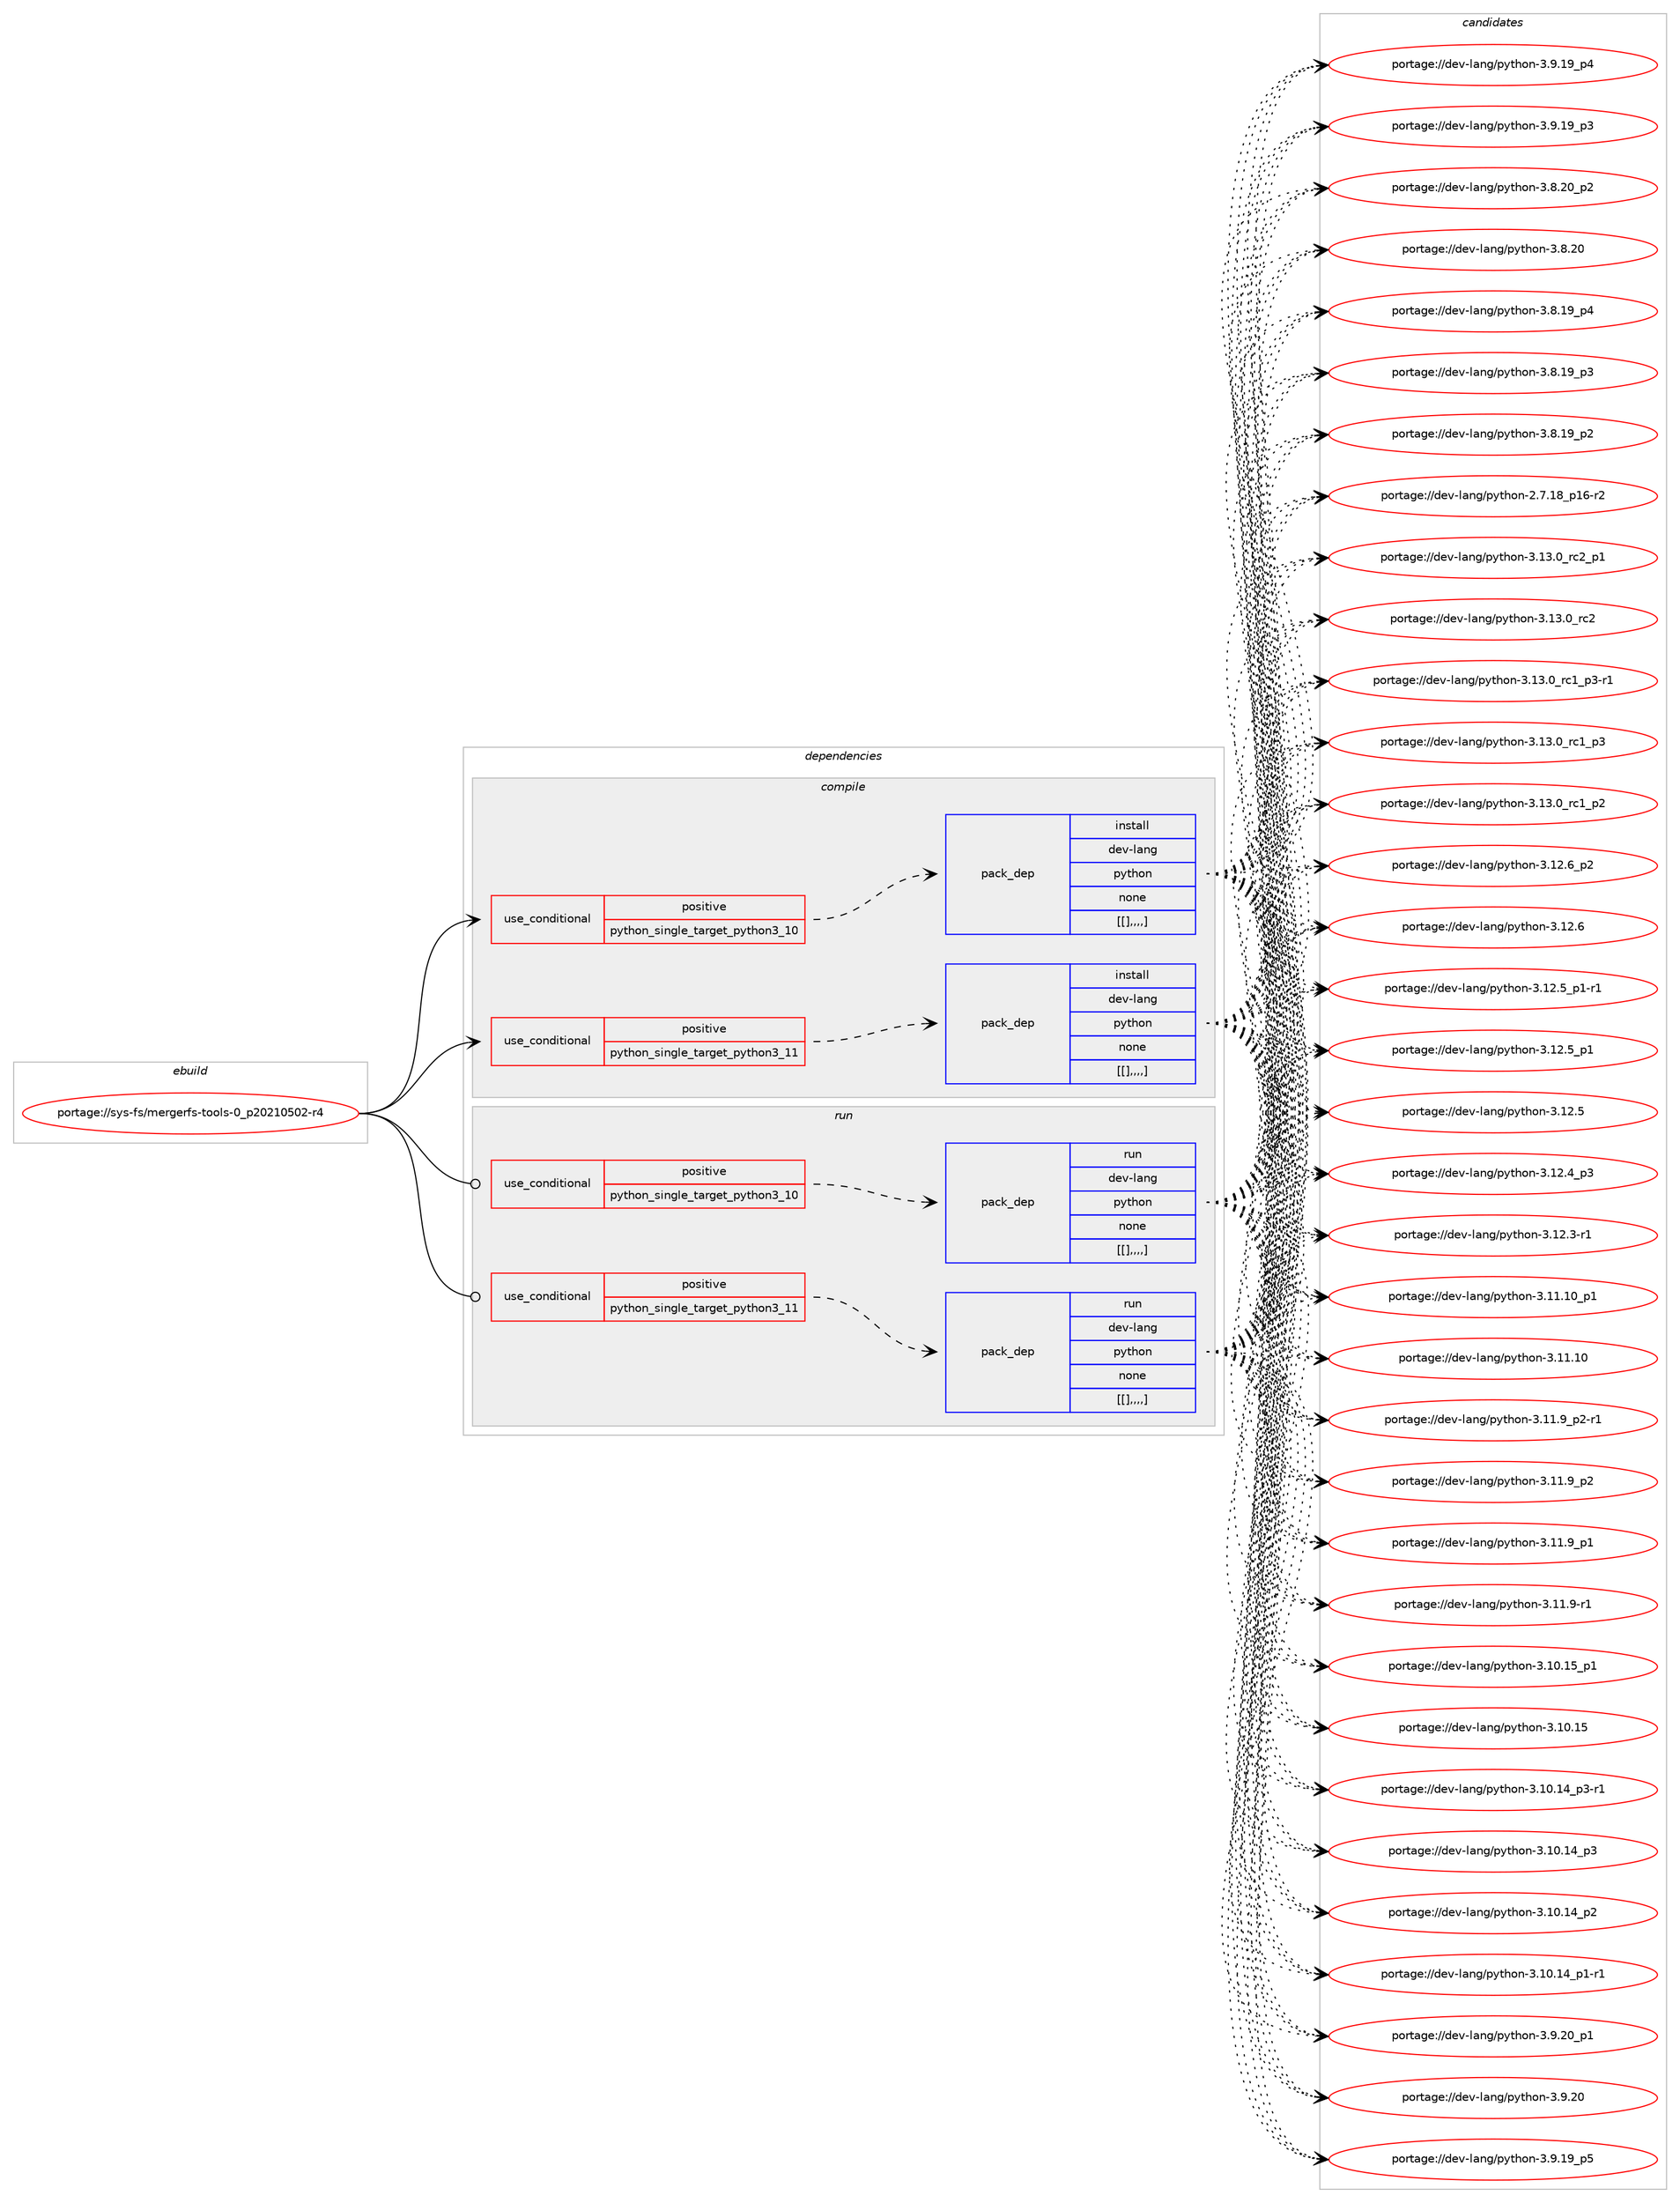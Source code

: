 digraph prolog {

# *************
# Graph options
# *************

newrank=true;
concentrate=true;
compound=true;
graph [rankdir=LR,fontname=Helvetica,fontsize=10,ranksep=1.5];#, ranksep=2.5, nodesep=0.2];
edge  [arrowhead=vee];
node  [fontname=Helvetica,fontsize=10];

# **********
# The ebuild
# **********

subgraph cluster_leftcol {
color=gray;
label=<<i>ebuild</i>>;
id [label="portage://sys-fs/mergerfs-tools-0_p20210502-r4", color=red, width=4, href="../sys-fs/mergerfs-tools-0_p20210502-r4.svg"];
}

# ****************
# The dependencies
# ****************

subgraph cluster_midcol {
color=gray;
label=<<i>dependencies</i>>;
subgraph cluster_compile {
fillcolor="#eeeeee";
style=filled;
label=<<i>compile</i>>;
subgraph cond121188 {
dependency449646 [label=<<TABLE BORDER="0" CELLBORDER="1" CELLSPACING="0" CELLPADDING="4"><TR><TD ROWSPAN="3" CELLPADDING="10">use_conditional</TD></TR><TR><TD>positive</TD></TR><TR><TD>python_single_target_python3_10</TD></TR></TABLE>>, shape=none, color=red];
subgraph pack325476 {
dependency449647 [label=<<TABLE BORDER="0" CELLBORDER="1" CELLSPACING="0" CELLPADDING="4" WIDTH="220"><TR><TD ROWSPAN="6" CELLPADDING="30">pack_dep</TD></TR><TR><TD WIDTH="110">install</TD></TR><TR><TD>dev-lang</TD></TR><TR><TD>python</TD></TR><TR><TD>none</TD></TR><TR><TD>[[],,,,]</TD></TR></TABLE>>, shape=none, color=blue];
}
dependency449646:e -> dependency449647:w [weight=20,style="dashed",arrowhead="vee"];
}
id:e -> dependency449646:w [weight=20,style="solid",arrowhead="vee"];
subgraph cond121189 {
dependency449648 [label=<<TABLE BORDER="0" CELLBORDER="1" CELLSPACING="0" CELLPADDING="4"><TR><TD ROWSPAN="3" CELLPADDING="10">use_conditional</TD></TR><TR><TD>positive</TD></TR><TR><TD>python_single_target_python3_11</TD></TR></TABLE>>, shape=none, color=red];
subgraph pack325477 {
dependency449649 [label=<<TABLE BORDER="0" CELLBORDER="1" CELLSPACING="0" CELLPADDING="4" WIDTH="220"><TR><TD ROWSPAN="6" CELLPADDING="30">pack_dep</TD></TR><TR><TD WIDTH="110">install</TD></TR><TR><TD>dev-lang</TD></TR><TR><TD>python</TD></TR><TR><TD>none</TD></TR><TR><TD>[[],,,,]</TD></TR></TABLE>>, shape=none, color=blue];
}
dependency449648:e -> dependency449649:w [weight=20,style="dashed",arrowhead="vee"];
}
id:e -> dependency449648:w [weight=20,style="solid",arrowhead="vee"];
}
subgraph cluster_compileandrun {
fillcolor="#eeeeee";
style=filled;
label=<<i>compile and run</i>>;
}
subgraph cluster_run {
fillcolor="#eeeeee";
style=filled;
label=<<i>run</i>>;
subgraph cond121190 {
dependency449650 [label=<<TABLE BORDER="0" CELLBORDER="1" CELLSPACING="0" CELLPADDING="4"><TR><TD ROWSPAN="3" CELLPADDING="10">use_conditional</TD></TR><TR><TD>positive</TD></TR><TR><TD>python_single_target_python3_10</TD></TR></TABLE>>, shape=none, color=red];
subgraph pack325478 {
dependency449651 [label=<<TABLE BORDER="0" CELLBORDER="1" CELLSPACING="0" CELLPADDING="4" WIDTH="220"><TR><TD ROWSPAN="6" CELLPADDING="30">pack_dep</TD></TR><TR><TD WIDTH="110">run</TD></TR><TR><TD>dev-lang</TD></TR><TR><TD>python</TD></TR><TR><TD>none</TD></TR><TR><TD>[[],,,,]</TD></TR></TABLE>>, shape=none, color=blue];
}
dependency449650:e -> dependency449651:w [weight=20,style="dashed",arrowhead="vee"];
}
id:e -> dependency449650:w [weight=20,style="solid",arrowhead="odot"];
subgraph cond121191 {
dependency449652 [label=<<TABLE BORDER="0" CELLBORDER="1" CELLSPACING="0" CELLPADDING="4"><TR><TD ROWSPAN="3" CELLPADDING="10">use_conditional</TD></TR><TR><TD>positive</TD></TR><TR><TD>python_single_target_python3_11</TD></TR></TABLE>>, shape=none, color=red];
subgraph pack325479 {
dependency449653 [label=<<TABLE BORDER="0" CELLBORDER="1" CELLSPACING="0" CELLPADDING="4" WIDTH="220"><TR><TD ROWSPAN="6" CELLPADDING="30">pack_dep</TD></TR><TR><TD WIDTH="110">run</TD></TR><TR><TD>dev-lang</TD></TR><TR><TD>python</TD></TR><TR><TD>none</TD></TR><TR><TD>[[],,,,]</TD></TR></TABLE>>, shape=none, color=blue];
}
dependency449652:e -> dependency449653:w [weight=20,style="dashed",arrowhead="vee"];
}
id:e -> dependency449652:w [weight=20,style="solid",arrowhead="odot"];
}
}

# **************
# The candidates
# **************

subgraph cluster_choices {
rank=same;
color=gray;
label=<<i>candidates</i>>;

subgraph choice325476 {
color=black;
nodesep=1;
choice100101118451089711010347112121116104111110455146495146489511499509511249 [label="portage://dev-lang/python-3.13.0_rc2_p1", color=red, width=4,href="../dev-lang/python-3.13.0_rc2_p1.svg"];
choice10010111845108971101034711212111610411111045514649514648951149950 [label="portage://dev-lang/python-3.13.0_rc2", color=red, width=4,href="../dev-lang/python-3.13.0_rc2.svg"];
choice1001011184510897110103471121211161041111104551464951464895114994995112514511449 [label="portage://dev-lang/python-3.13.0_rc1_p3-r1", color=red, width=4,href="../dev-lang/python-3.13.0_rc1_p3-r1.svg"];
choice100101118451089711010347112121116104111110455146495146489511499499511251 [label="portage://dev-lang/python-3.13.0_rc1_p3", color=red, width=4,href="../dev-lang/python-3.13.0_rc1_p3.svg"];
choice100101118451089711010347112121116104111110455146495146489511499499511250 [label="portage://dev-lang/python-3.13.0_rc1_p2", color=red, width=4,href="../dev-lang/python-3.13.0_rc1_p2.svg"];
choice100101118451089711010347112121116104111110455146495046549511250 [label="portage://dev-lang/python-3.12.6_p2", color=red, width=4,href="../dev-lang/python-3.12.6_p2.svg"];
choice10010111845108971101034711212111610411111045514649504654 [label="portage://dev-lang/python-3.12.6", color=red, width=4,href="../dev-lang/python-3.12.6.svg"];
choice1001011184510897110103471121211161041111104551464950465395112494511449 [label="portage://dev-lang/python-3.12.5_p1-r1", color=red, width=4,href="../dev-lang/python-3.12.5_p1-r1.svg"];
choice100101118451089711010347112121116104111110455146495046539511249 [label="portage://dev-lang/python-3.12.5_p1", color=red, width=4,href="../dev-lang/python-3.12.5_p1.svg"];
choice10010111845108971101034711212111610411111045514649504653 [label="portage://dev-lang/python-3.12.5", color=red, width=4,href="../dev-lang/python-3.12.5.svg"];
choice100101118451089711010347112121116104111110455146495046529511251 [label="portage://dev-lang/python-3.12.4_p3", color=red, width=4,href="../dev-lang/python-3.12.4_p3.svg"];
choice100101118451089711010347112121116104111110455146495046514511449 [label="portage://dev-lang/python-3.12.3-r1", color=red, width=4,href="../dev-lang/python-3.12.3-r1.svg"];
choice10010111845108971101034711212111610411111045514649494649489511249 [label="portage://dev-lang/python-3.11.10_p1", color=red, width=4,href="../dev-lang/python-3.11.10_p1.svg"];
choice1001011184510897110103471121211161041111104551464949464948 [label="portage://dev-lang/python-3.11.10", color=red, width=4,href="../dev-lang/python-3.11.10.svg"];
choice1001011184510897110103471121211161041111104551464949465795112504511449 [label="portage://dev-lang/python-3.11.9_p2-r1", color=red, width=4,href="../dev-lang/python-3.11.9_p2-r1.svg"];
choice100101118451089711010347112121116104111110455146494946579511250 [label="portage://dev-lang/python-3.11.9_p2", color=red, width=4,href="../dev-lang/python-3.11.9_p2.svg"];
choice100101118451089711010347112121116104111110455146494946579511249 [label="portage://dev-lang/python-3.11.9_p1", color=red, width=4,href="../dev-lang/python-3.11.9_p1.svg"];
choice100101118451089711010347112121116104111110455146494946574511449 [label="portage://dev-lang/python-3.11.9-r1", color=red, width=4,href="../dev-lang/python-3.11.9-r1.svg"];
choice10010111845108971101034711212111610411111045514649484649539511249 [label="portage://dev-lang/python-3.10.15_p1", color=red, width=4,href="../dev-lang/python-3.10.15_p1.svg"];
choice1001011184510897110103471121211161041111104551464948464953 [label="portage://dev-lang/python-3.10.15", color=red, width=4,href="../dev-lang/python-3.10.15.svg"];
choice100101118451089711010347112121116104111110455146494846495295112514511449 [label="portage://dev-lang/python-3.10.14_p3-r1", color=red, width=4,href="../dev-lang/python-3.10.14_p3-r1.svg"];
choice10010111845108971101034711212111610411111045514649484649529511251 [label="portage://dev-lang/python-3.10.14_p3", color=red, width=4,href="../dev-lang/python-3.10.14_p3.svg"];
choice10010111845108971101034711212111610411111045514649484649529511250 [label="portage://dev-lang/python-3.10.14_p2", color=red, width=4,href="../dev-lang/python-3.10.14_p2.svg"];
choice100101118451089711010347112121116104111110455146494846495295112494511449 [label="portage://dev-lang/python-3.10.14_p1-r1", color=red, width=4,href="../dev-lang/python-3.10.14_p1-r1.svg"];
choice100101118451089711010347112121116104111110455146574650489511249 [label="portage://dev-lang/python-3.9.20_p1", color=red, width=4,href="../dev-lang/python-3.9.20_p1.svg"];
choice10010111845108971101034711212111610411111045514657465048 [label="portage://dev-lang/python-3.9.20", color=red, width=4,href="../dev-lang/python-3.9.20.svg"];
choice100101118451089711010347112121116104111110455146574649579511253 [label="portage://dev-lang/python-3.9.19_p5", color=red, width=4,href="../dev-lang/python-3.9.19_p5.svg"];
choice100101118451089711010347112121116104111110455146574649579511252 [label="portage://dev-lang/python-3.9.19_p4", color=red, width=4,href="../dev-lang/python-3.9.19_p4.svg"];
choice100101118451089711010347112121116104111110455146574649579511251 [label="portage://dev-lang/python-3.9.19_p3", color=red, width=4,href="../dev-lang/python-3.9.19_p3.svg"];
choice100101118451089711010347112121116104111110455146564650489511250 [label="portage://dev-lang/python-3.8.20_p2", color=red, width=4,href="../dev-lang/python-3.8.20_p2.svg"];
choice10010111845108971101034711212111610411111045514656465048 [label="portage://dev-lang/python-3.8.20", color=red, width=4,href="../dev-lang/python-3.8.20.svg"];
choice100101118451089711010347112121116104111110455146564649579511252 [label="portage://dev-lang/python-3.8.19_p4", color=red, width=4,href="../dev-lang/python-3.8.19_p4.svg"];
choice100101118451089711010347112121116104111110455146564649579511251 [label="portage://dev-lang/python-3.8.19_p3", color=red, width=4,href="../dev-lang/python-3.8.19_p3.svg"];
choice100101118451089711010347112121116104111110455146564649579511250 [label="portage://dev-lang/python-3.8.19_p2", color=red, width=4,href="../dev-lang/python-3.8.19_p2.svg"];
choice100101118451089711010347112121116104111110455046554649569511249544511450 [label="portage://dev-lang/python-2.7.18_p16-r2", color=red, width=4,href="../dev-lang/python-2.7.18_p16-r2.svg"];
dependency449647:e -> choice100101118451089711010347112121116104111110455146495146489511499509511249:w [style=dotted,weight="100"];
dependency449647:e -> choice10010111845108971101034711212111610411111045514649514648951149950:w [style=dotted,weight="100"];
dependency449647:e -> choice1001011184510897110103471121211161041111104551464951464895114994995112514511449:w [style=dotted,weight="100"];
dependency449647:e -> choice100101118451089711010347112121116104111110455146495146489511499499511251:w [style=dotted,weight="100"];
dependency449647:e -> choice100101118451089711010347112121116104111110455146495146489511499499511250:w [style=dotted,weight="100"];
dependency449647:e -> choice100101118451089711010347112121116104111110455146495046549511250:w [style=dotted,weight="100"];
dependency449647:e -> choice10010111845108971101034711212111610411111045514649504654:w [style=dotted,weight="100"];
dependency449647:e -> choice1001011184510897110103471121211161041111104551464950465395112494511449:w [style=dotted,weight="100"];
dependency449647:e -> choice100101118451089711010347112121116104111110455146495046539511249:w [style=dotted,weight="100"];
dependency449647:e -> choice10010111845108971101034711212111610411111045514649504653:w [style=dotted,weight="100"];
dependency449647:e -> choice100101118451089711010347112121116104111110455146495046529511251:w [style=dotted,weight="100"];
dependency449647:e -> choice100101118451089711010347112121116104111110455146495046514511449:w [style=dotted,weight="100"];
dependency449647:e -> choice10010111845108971101034711212111610411111045514649494649489511249:w [style=dotted,weight="100"];
dependency449647:e -> choice1001011184510897110103471121211161041111104551464949464948:w [style=dotted,weight="100"];
dependency449647:e -> choice1001011184510897110103471121211161041111104551464949465795112504511449:w [style=dotted,weight="100"];
dependency449647:e -> choice100101118451089711010347112121116104111110455146494946579511250:w [style=dotted,weight="100"];
dependency449647:e -> choice100101118451089711010347112121116104111110455146494946579511249:w [style=dotted,weight="100"];
dependency449647:e -> choice100101118451089711010347112121116104111110455146494946574511449:w [style=dotted,weight="100"];
dependency449647:e -> choice10010111845108971101034711212111610411111045514649484649539511249:w [style=dotted,weight="100"];
dependency449647:e -> choice1001011184510897110103471121211161041111104551464948464953:w [style=dotted,weight="100"];
dependency449647:e -> choice100101118451089711010347112121116104111110455146494846495295112514511449:w [style=dotted,weight="100"];
dependency449647:e -> choice10010111845108971101034711212111610411111045514649484649529511251:w [style=dotted,weight="100"];
dependency449647:e -> choice10010111845108971101034711212111610411111045514649484649529511250:w [style=dotted,weight="100"];
dependency449647:e -> choice100101118451089711010347112121116104111110455146494846495295112494511449:w [style=dotted,weight="100"];
dependency449647:e -> choice100101118451089711010347112121116104111110455146574650489511249:w [style=dotted,weight="100"];
dependency449647:e -> choice10010111845108971101034711212111610411111045514657465048:w [style=dotted,weight="100"];
dependency449647:e -> choice100101118451089711010347112121116104111110455146574649579511253:w [style=dotted,weight="100"];
dependency449647:e -> choice100101118451089711010347112121116104111110455146574649579511252:w [style=dotted,weight="100"];
dependency449647:e -> choice100101118451089711010347112121116104111110455146574649579511251:w [style=dotted,weight="100"];
dependency449647:e -> choice100101118451089711010347112121116104111110455146564650489511250:w [style=dotted,weight="100"];
dependency449647:e -> choice10010111845108971101034711212111610411111045514656465048:w [style=dotted,weight="100"];
dependency449647:e -> choice100101118451089711010347112121116104111110455146564649579511252:w [style=dotted,weight="100"];
dependency449647:e -> choice100101118451089711010347112121116104111110455146564649579511251:w [style=dotted,weight="100"];
dependency449647:e -> choice100101118451089711010347112121116104111110455146564649579511250:w [style=dotted,weight="100"];
dependency449647:e -> choice100101118451089711010347112121116104111110455046554649569511249544511450:w [style=dotted,weight="100"];
}
subgraph choice325477 {
color=black;
nodesep=1;
choice100101118451089711010347112121116104111110455146495146489511499509511249 [label="portage://dev-lang/python-3.13.0_rc2_p1", color=red, width=4,href="../dev-lang/python-3.13.0_rc2_p1.svg"];
choice10010111845108971101034711212111610411111045514649514648951149950 [label="portage://dev-lang/python-3.13.0_rc2", color=red, width=4,href="../dev-lang/python-3.13.0_rc2.svg"];
choice1001011184510897110103471121211161041111104551464951464895114994995112514511449 [label="portage://dev-lang/python-3.13.0_rc1_p3-r1", color=red, width=4,href="../dev-lang/python-3.13.0_rc1_p3-r1.svg"];
choice100101118451089711010347112121116104111110455146495146489511499499511251 [label="portage://dev-lang/python-3.13.0_rc1_p3", color=red, width=4,href="../dev-lang/python-3.13.0_rc1_p3.svg"];
choice100101118451089711010347112121116104111110455146495146489511499499511250 [label="portage://dev-lang/python-3.13.0_rc1_p2", color=red, width=4,href="../dev-lang/python-3.13.0_rc1_p2.svg"];
choice100101118451089711010347112121116104111110455146495046549511250 [label="portage://dev-lang/python-3.12.6_p2", color=red, width=4,href="../dev-lang/python-3.12.6_p2.svg"];
choice10010111845108971101034711212111610411111045514649504654 [label="portage://dev-lang/python-3.12.6", color=red, width=4,href="../dev-lang/python-3.12.6.svg"];
choice1001011184510897110103471121211161041111104551464950465395112494511449 [label="portage://dev-lang/python-3.12.5_p1-r1", color=red, width=4,href="../dev-lang/python-3.12.5_p1-r1.svg"];
choice100101118451089711010347112121116104111110455146495046539511249 [label="portage://dev-lang/python-3.12.5_p1", color=red, width=4,href="../dev-lang/python-3.12.5_p1.svg"];
choice10010111845108971101034711212111610411111045514649504653 [label="portage://dev-lang/python-3.12.5", color=red, width=4,href="../dev-lang/python-3.12.5.svg"];
choice100101118451089711010347112121116104111110455146495046529511251 [label="portage://dev-lang/python-3.12.4_p3", color=red, width=4,href="../dev-lang/python-3.12.4_p3.svg"];
choice100101118451089711010347112121116104111110455146495046514511449 [label="portage://dev-lang/python-3.12.3-r1", color=red, width=4,href="../dev-lang/python-3.12.3-r1.svg"];
choice10010111845108971101034711212111610411111045514649494649489511249 [label="portage://dev-lang/python-3.11.10_p1", color=red, width=4,href="../dev-lang/python-3.11.10_p1.svg"];
choice1001011184510897110103471121211161041111104551464949464948 [label="portage://dev-lang/python-3.11.10", color=red, width=4,href="../dev-lang/python-3.11.10.svg"];
choice1001011184510897110103471121211161041111104551464949465795112504511449 [label="portage://dev-lang/python-3.11.9_p2-r1", color=red, width=4,href="../dev-lang/python-3.11.9_p2-r1.svg"];
choice100101118451089711010347112121116104111110455146494946579511250 [label="portage://dev-lang/python-3.11.9_p2", color=red, width=4,href="../dev-lang/python-3.11.9_p2.svg"];
choice100101118451089711010347112121116104111110455146494946579511249 [label="portage://dev-lang/python-3.11.9_p1", color=red, width=4,href="../dev-lang/python-3.11.9_p1.svg"];
choice100101118451089711010347112121116104111110455146494946574511449 [label="portage://dev-lang/python-3.11.9-r1", color=red, width=4,href="../dev-lang/python-3.11.9-r1.svg"];
choice10010111845108971101034711212111610411111045514649484649539511249 [label="portage://dev-lang/python-3.10.15_p1", color=red, width=4,href="../dev-lang/python-3.10.15_p1.svg"];
choice1001011184510897110103471121211161041111104551464948464953 [label="portage://dev-lang/python-3.10.15", color=red, width=4,href="../dev-lang/python-3.10.15.svg"];
choice100101118451089711010347112121116104111110455146494846495295112514511449 [label="portage://dev-lang/python-3.10.14_p3-r1", color=red, width=4,href="../dev-lang/python-3.10.14_p3-r1.svg"];
choice10010111845108971101034711212111610411111045514649484649529511251 [label="portage://dev-lang/python-3.10.14_p3", color=red, width=4,href="../dev-lang/python-3.10.14_p3.svg"];
choice10010111845108971101034711212111610411111045514649484649529511250 [label="portage://dev-lang/python-3.10.14_p2", color=red, width=4,href="../dev-lang/python-3.10.14_p2.svg"];
choice100101118451089711010347112121116104111110455146494846495295112494511449 [label="portage://dev-lang/python-3.10.14_p1-r1", color=red, width=4,href="../dev-lang/python-3.10.14_p1-r1.svg"];
choice100101118451089711010347112121116104111110455146574650489511249 [label="portage://dev-lang/python-3.9.20_p1", color=red, width=4,href="../dev-lang/python-3.9.20_p1.svg"];
choice10010111845108971101034711212111610411111045514657465048 [label="portage://dev-lang/python-3.9.20", color=red, width=4,href="../dev-lang/python-3.9.20.svg"];
choice100101118451089711010347112121116104111110455146574649579511253 [label="portage://dev-lang/python-3.9.19_p5", color=red, width=4,href="../dev-lang/python-3.9.19_p5.svg"];
choice100101118451089711010347112121116104111110455146574649579511252 [label="portage://dev-lang/python-3.9.19_p4", color=red, width=4,href="../dev-lang/python-3.9.19_p4.svg"];
choice100101118451089711010347112121116104111110455146574649579511251 [label="portage://dev-lang/python-3.9.19_p3", color=red, width=4,href="../dev-lang/python-3.9.19_p3.svg"];
choice100101118451089711010347112121116104111110455146564650489511250 [label="portage://dev-lang/python-3.8.20_p2", color=red, width=4,href="../dev-lang/python-3.8.20_p2.svg"];
choice10010111845108971101034711212111610411111045514656465048 [label="portage://dev-lang/python-3.8.20", color=red, width=4,href="../dev-lang/python-3.8.20.svg"];
choice100101118451089711010347112121116104111110455146564649579511252 [label="portage://dev-lang/python-3.8.19_p4", color=red, width=4,href="../dev-lang/python-3.8.19_p4.svg"];
choice100101118451089711010347112121116104111110455146564649579511251 [label="portage://dev-lang/python-3.8.19_p3", color=red, width=4,href="../dev-lang/python-3.8.19_p3.svg"];
choice100101118451089711010347112121116104111110455146564649579511250 [label="portage://dev-lang/python-3.8.19_p2", color=red, width=4,href="../dev-lang/python-3.8.19_p2.svg"];
choice100101118451089711010347112121116104111110455046554649569511249544511450 [label="portage://dev-lang/python-2.7.18_p16-r2", color=red, width=4,href="../dev-lang/python-2.7.18_p16-r2.svg"];
dependency449649:e -> choice100101118451089711010347112121116104111110455146495146489511499509511249:w [style=dotted,weight="100"];
dependency449649:e -> choice10010111845108971101034711212111610411111045514649514648951149950:w [style=dotted,weight="100"];
dependency449649:e -> choice1001011184510897110103471121211161041111104551464951464895114994995112514511449:w [style=dotted,weight="100"];
dependency449649:e -> choice100101118451089711010347112121116104111110455146495146489511499499511251:w [style=dotted,weight="100"];
dependency449649:e -> choice100101118451089711010347112121116104111110455146495146489511499499511250:w [style=dotted,weight="100"];
dependency449649:e -> choice100101118451089711010347112121116104111110455146495046549511250:w [style=dotted,weight="100"];
dependency449649:e -> choice10010111845108971101034711212111610411111045514649504654:w [style=dotted,weight="100"];
dependency449649:e -> choice1001011184510897110103471121211161041111104551464950465395112494511449:w [style=dotted,weight="100"];
dependency449649:e -> choice100101118451089711010347112121116104111110455146495046539511249:w [style=dotted,weight="100"];
dependency449649:e -> choice10010111845108971101034711212111610411111045514649504653:w [style=dotted,weight="100"];
dependency449649:e -> choice100101118451089711010347112121116104111110455146495046529511251:w [style=dotted,weight="100"];
dependency449649:e -> choice100101118451089711010347112121116104111110455146495046514511449:w [style=dotted,weight="100"];
dependency449649:e -> choice10010111845108971101034711212111610411111045514649494649489511249:w [style=dotted,weight="100"];
dependency449649:e -> choice1001011184510897110103471121211161041111104551464949464948:w [style=dotted,weight="100"];
dependency449649:e -> choice1001011184510897110103471121211161041111104551464949465795112504511449:w [style=dotted,weight="100"];
dependency449649:e -> choice100101118451089711010347112121116104111110455146494946579511250:w [style=dotted,weight="100"];
dependency449649:e -> choice100101118451089711010347112121116104111110455146494946579511249:w [style=dotted,weight="100"];
dependency449649:e -> choice100101118451089711010347112121116104111110455146494946574511449:w [style=dotted,weight="100"];
dependency449649:e -> choice10010111845108971101034711212111610411111045514649484649539511249:w [style=dotted,weight="100"];
dependency449649:e -> choice1001011184510897110103471121211161041111104551464948464953:w [style=dotted,weight="100"];
dependency449649:e -> choice100101118451089711010347112121116104111110455146494846495295112514511449:w [style=dotted,weight="100"];
dependency449649:e -> choice10010111845108971101034711212111610411111045514649484649529511251:w [style=dotted,weight="100"];
dependency449649:e -> choice10010111845108971101034711212111610411111045514649484649529511250:w [style=dotted,weight="100"];
dependency449649:e -> choice100101118451089711010347112121116104111110455146494846495295112494511449:w [style=dotted,weight="100"];
dependency449649:e -> choice100101118451089711010347112121116104111110455146574650489511249:w [style=dotted,weight="100"];
dependency449649:e -> choice10010111845108971101034711212111610411111045514657465048:w [style=dotted,weight="100"];
dependency449649:e -> choice100101118451089711010347112121116104111110455146574649579511253:w [style=dotted,weight="100"];
dependency449649:e -> choice100101118451089711010347112121116104111110455146574649579511252:w [style=dotted,weight="100"];
dependency449649:e -> choice100101118451089711010347112121116104111110455146574649579511251:w [style=dotted,weight="100"];
dependency449649:e -> choice100101118451089711010347112121116104111110455146564650489511250:w [style=dotted,weight="100"];
dependency449649:e -> choice10010111845108971101034711212111610411111045514656465048:w [style=dotted,weight="100"];
dependency449649:e -> choice100101118451089711010347112121116104111110455146564649579511252:w [style=dotted,weight="100"];
dependency449649:e -> choice100101118451089711010347112121116104111110455146564649579511251:w [style=dotted,weight="100"];
dependency449649:e -> choice100101118451089711010347112121116104111110455146564649579511250:w [style=dotted,weight="100"];
dependency449649:e -> choice100101118451089711010347112121116104111110455046554649569511249544511450:w [style=dotted,weight="100"];
}
subgraph choice325478 {
color=black;
nodesep=1;
choice100101118451089711010347112121116104111110455146495146489511499509511249 [label="portage://dev-lang/python-3.13.0_rc2_p1", color=red, width=4,href="../dev-lang/python-3.13.0_rc2_p1.svg"];
choice10010111845108971101034711212111610411111045514649514648951149950 [label="portage://dev-lang/python-3.13.0_rc2", color=red, width=4,href="../dev-lang/python-3.13.0_rc2.svg"];
choice1001011184510897110103471121211161041111104551464951464895114994995112514511449 [label="portage://dev-lang/python-3.13.0_rc1_p3-r1", color=red, width=4,href="../dev-lang/python-3.13.0_rc1_p3-r1.svg"];
choice100101118451089711010347112121116104111110455146495146489511499499511251 [label="portage://dev-lang/python-3.13.0_rc1_p3", color=red, width=4,href="../dev-lang/python-3.13.0_rc1_p3.svg"];
choice100101118451089711010347112121116104111110455146495146489511499499511250 [label="portage://dev-lang/python-3.13.0_rc1_p2", color=red, width=4,href="../dev-lang/python-3.13.0_rc1_p2.svg"];
choice100101118451089711010347112121116104111110455146495046549511250 [label="portage://dev-lang/python-3.12.6_p2", color=red, width=4,href="../dev-lang/python-3.12.6_p2.svg"];
choice10010111845108971101034711212111610411111045514649504654 [label="portage://dev-lang/python-3.12.6", color=red, width=4,href="../dev-lang/python-3.12.6.svg"];
choice1001011184510897110103471121211161041111104551464950465395112494511449 [label="portage://dev-lang/python-3.12.5_p1-r1", color=red, width=4,href="../dev-lang/python-3.12.5_p1-r1.svg"];
choice100101118451089711010347112121116104111110455146495046539511249 [label="portage://dev-lang/python-3.12.5_p1", color=red, width=4,href="../dev-lang/python-3.12.5_p1.svg"];
choice10010111845108971101034711212111610411111045514649504653 [label="portage://dev-lang/python-3.12.5", color=red, width=4,href="../dev-lang/python-3.12.5.svg"];
choice100101118451089711010347112121116104111110455146495046529511251 [label="portage://dev-lang/python-3.12.4_p3", color=red, width=4,href="../dev-lang/python-3.12.4_p3.svg"];
choice100101118451089711010347112121116104111110455146495046514511449 [label="portage://dev-lang/python-3.12.3-r1", color=red, width=4,href="../dev-lang/python-3.12.3-r1.svg"];
choice10010111845108971101034711212111610411111045514649494649489511249 [label="portage://dev-lang/python-3.11.10_p1", color=red, width=4,href="../dev-lang/python-3.11.10_p1.svg"];
choice1001011184510897110103471121211161041111104551464949464948 [label="portage://dev-lang/python-3.11.10", color=red, width=4,href="../dev-lang/python-3.11.10.svg"];
choice1001011184510897110103471121211161041111104551464949465795112504511449 [label="portage://dev-lang/python-3.11.9_p2-r1", color=red, width=4,href="../dev-lang/python-3.11.9_p2-r1.svg"];
choice100101118451089711010347112121116104111110455146494946579511250 [label="portage://dev-lang/python-3.11.9_p2", color=red, width=4,href="../dev-lang/python-3.11.9_p2.svg"];
choice100101118451089711010347112121116104111110455146494946579511249 [label="portage://dev-lang/python-3.11.9_p1", color=red, width=4,href="../dev-lang/python-3.11.9_p1.svg"];
choice100101118451089711010347112121116104111110455146494946574511449 [label="portage://dev-lang/python-3.11.9-r1", color=red, width=4,href="../dev-lang/python-3.11.9-r1.svg"];
choice10010111845108971101034711212111610411111045514649484649539511249 [label="portage://dev-lang/python-3.10.15_p1", color=red, width=4,href="../dev-lang/python-3.10.15_p1.svg"];
choice1001011184510897110103471121211161041111104551464948464953 [label="portage://dev-lang/python-3.10.15", color=red, width=4,href="../dev-lang/python-3.10.15.svg"];
choice100101118451089711010347112121116104111110455146494846495295112514511449 [label="portage://dev-lang/python-3.10.14_p3-r1", color=red, width=4,href="../dev-lang/python-3.10.14_p3-r1.svg"];
choice10010111845108971101034711212111610411111045514649484649529511251 [label="portage://dev-lang/python-3.10.14_p3", color=red, width=4,href="../dev-lang/python-3.10.14_p3.svg"];
choice10010111845108971101034711212111610411111045514649484649529511250 [label="portage://dev-lang/python-3.10.14_p2", color=red, width=4,href="../dev-lang/python-3.10.14_p2.svg"];
choice100101118451089711010347112121116104111110455146494846495295112494511449 [label="portage://dev-lang/python-3.10.14_p1-r1", color=red, width=4,href="../dev-lang/python-3.10.14_p1-r1.svg"];
choice100101118451089711010347112121116104111110455146574650489511249 [label="portage://dev-lang/python-3.9.20_p1", color=red, width=4,href="../dev-lang/python-3.9.20_p1.svg"];
choice10010111845108971101034711212111610411111045514657465048 [label="portage://dev-lang/python-3.9.20", color=red, width=4,href="../dev-lang/python-3.9.20.svg"];
choice100101118451089711010347112121116104111110455146574649579511253 [label="portage://dev-lang/python-3.9.19_p5", color=red, width=4,href="../dev-lang/python-3.9.19_p5.svg"];
choice100101118451089711010347112121116104111110455146574649579511252 [label="portage://dev-lang/python-3.9.19_p4", color=red, width=4,href="../dev-lang/python-3.9.19_p4.svg"];
choice100101118451089711010347112121116104111110455146574649579511251 [label="portage://dev-lang/python-3.9.19_p3", color=red, width=4,href="../dev-lang/python-3.9.19_p3.svg"];
choice100101118451089711010347112121116104111110455146564650489511250 [label="portage://dev-lang/python-3.8.20_p2", color=red, width=4,href="../dev-lang/python-3.8.20_p2.svg"];
choice10010111845108971101034711212111610411111045514656465048 [label="portage://dev-lang/python-3.8.20", color=red, width=4,href="../dev-lang/python-3.8.20.svg"];
choice100101118451089711010347112121116104111110455146564649579511252 [label="portage://dev-lang/python-3.8.19_p4", color=red, width=4,href="../dev-lang/python-3.8.19_p4.svg"];
choice100101118451089711010347112121116104111110455146564649579511251 [label="portage://dev-lang/python-3.8.19_p3", color=red, width=4,href="../dev-lang/python-3.8.19_p3.svg"];
choice100101118451089711010347112121116104111110455146564649579511250 [label="portage://dev-lang/python-3.8.19_p2", color=red, width=4,href="../dev-lang/python-3.8.19_p2.svg"];
choice100101118451089711010347112121116104111110455046554649569511249544511450 [label="portage://dev-lang/python-2.7.18_p16-r2", color=red, width=4,href="../dev-lang/python-2.7.18_p16-r2.svg"];
dependency449651:e -> choice100101118451089711010347112121116104111110455146495146489511499509511249:w [style=dotted,weight="100"];
dependency449651:e -> choice10010111845108971101034711212111610411111045514649514648951149950:w [style=dotted,weight="100"];
dependency449651:e -> choice1001011184510897110103471121211161041111104551464951464895114994995112514511449:w [style=dotted,weight="100"];
dependency449651:e -> choice100101118451089711010347112121116104111110455146495146489511499499511251:w [style=dotted,weight="100"];
dependency449651:e -> choice100101118451089711010347112121116104111110455146495146489511499499511250:w [style=dotted,weight="100"];
dependency449651:e -> choice100101118451089711010347112121116104111110455146495046549511250:w [style=dotted,weight="100"];
dependency449651:e -> choice10010111845108971101034711212111610411111045514649504654:w [style=dotted,weight="100"];
dependency449651:e -> choice1001011184510897110103471121211161041111104551464950465395112494511449:w [style=dotted,weight="100"];
dependency449651:e -> choice100101118451089711010347112121116104111110455146495046539511249:w [style=dotted,weight="100"];
dependency449651:e -> choice10010111845108971101034711212111610411111045514649504653:w [style=dotted,weight="100"];
dependency449651:e -> choice100101118451089711010347112121116104111110455146495046529511251:w [style=dotted,weight="100"];
dependency449651:e -> choice100101118451089711010347112121116104111110455146495046514511449:w [style=dotted,weight="100"];
dependency449651:e -> choice10010111845108971101034711212111610411111045514649494649489511249:w [style=dotted,weight="100"];
dependency449651:e -> choice1001011184510897110103471121211161041111104551464949464948:w [style=dotted,weight="100"];
dependency449651:e -> choice1001011184510897110103471121211161041111104551464949465795112504511449:w [style=dotted,weight="100"];
dependency449651:e -> choice100101118451089711010347112121116104111110455146494946579511250:w [style=dotted,weight="100"];
dependency449651:e -> choice100101118451089711010347112121116104111110455146494946579511249:w [style=dotted,weight="100"];
dependency449651:e -> choice100101118451089711010347112121116104111110455146494946574511449:w [style=dotted,weight="100"];
dependency449651:e -> choice10010111845108971101034711212111610411111045514649484649539511249:w [style=dotted,weight="100"];
dependency449651:e -> choice1001011184510897110103471121211161041111104551464948464953:w [style=dotted,weight="100"];
dependency449651:e -> choice100101118451089711010347112121116104111110455146494846495295112514511449:w [style=dotted,weight="100"];
dependency449651:e -> choice10010111845108971101034711212111610411111045514649484649529511251:w [style=dotted,weight="100"];
dependency449651:e -> choice10010111845108971101034711212111610411111045514649484649529511250:w [style=dotted,weight="100"];
dependency449651:e -> choice100101118451089711010347112121116104111110455146494846495295112494511449:w [style=dotted,weight="100"];
dependency449651:e -> choice100101118451089711010347112121116104111110455146574650489511249:w [style=dotted,weight="100"];
dependency449651:e -> choice10010111845108971101034711212111610411111045514657465048:w [style=dotted,weight="100"];
dependency449651:e -> choice100101118451089711010347112121116104111110455146574649579511253:w [style=dotted,weight="100"];
dependency449651:e -> choice100101118451089711010347112121116104111110455146574649579511252:w [style=dotted,weight="100"];
dependency449651:e -> choice100101118451089711010347112121116104111110455146574649579511251:w [style=dotted,weight="100"];
dependency449651:e -> choice100101118451089711010347112121116104111110455146564650489511250:w [style=dotted,weight="100"];
dependency449651:e -> choice10010111845108971101034711212111610411111045514656465048:w [style=dotted,weight="100"];
dependency449651:e -> choice100101118451089711010347112121116104111110455146564649579511252:w [style=dotted,weight="100"];
dependency449651:e -> choice100101118451089711010347112121116104111110455146564649579511251:w [style=dotted,weight="100"];
dependency449651:e -> choice100101118451089711010347112121116104111110455146564649579511250:w [style=dotted,weight="100"];
dependency449651:e -> choice100101118451089711010347112121116104111110455046554649569511249544511450:w [style=dotted,weight="100"];
}
subgraph choice325479 {
color=black;
nodesep=1;
choice100101118451089711010347112121116104111110455146495146489511499509511249 [label="portage://dev-lang/python-3.13.0_rc2_p1", color=red, width=4,href="../dev-lang/python-3.13.0_rc2_p1.svg"];
choice10010111845108971101034711212111610411111045514649514648951149950 [label="portage://dev-lang/python-3.13.0_rc2", color=red, width=4,href="../dev-lang/python-3.13.0_rc2.svg"];
choice1001011184510897110103471121211161041111104551464951464895114994995112514511449 [label="portage://dev-lang/python-3.13.0_rc1_p3-r1", color=red, width=4,href="../dev-lang/python-3.13.0_rc1_p3-r1.svg"];
choice100101118451089711010347112121116104111110455146495146489511499499511251 [label="portage://dev-lang/python-3.13.0_rc1_p3", color=red, width=4,href="../dev-lang/python-3.13.0_rc1_p3.svg"];
choice100101118451089711010347112121116104111110455146495146489511499499511250 [label="portage://dev-lang/python-3.13.0_rc1_p2", color=red, width=4,href="../dev-lang/python-3.13.0_rc1_p2.svg"];
choice100101118451089711010347112121116104111110455146495046549511250 [label="portage://dev-lang/python-3.12.6_p2", color=red, width=4,href="../dev-lang/python-3.12.6_p2.svg"];
choice10010111845108971101034711212111610411111045514649504654 [label="portage://dev-lang/python-3.12.6", color=red, width=4,href="../dev-lang/python-3.12.6.svg"];
choice1001011184510897110103471121211161041111104551464950465395112494511449 [label="portage://dev-lang/python-3.12.5_p1-r1", color=red, width=4,href="../dev-lang/python-3.12.5_p1-r1.svg"];
choice100101118451089711010347112121116104111110455146495046539511249 [label="portage://dev-lang/python-3.12.5_p1", color=red, width=4,href="../dev-lang/python-3.12.5_p1.svg"];
choice10010111845108971101034711212111610411111045514649504653 [label="portage://dev-lang/python-3.12.5", color=red, width=4,href="../dev-lang/python-3.12.5.svg"];
choice100101118451089711010347112121116104111110455146495046529511251 [label="portage://dev-lang/python-3.12.4_p3", color=red, width=4,href="../dev-lang/python-3.12.4_p3.svg"];
choice100101118451089711010347112121116104111110455146495046514511449 [label="portage://dev-lang/python-3.12.3-r1", color=red, width=4,href="../dev-lang/python-3.12.3-r1.svg"];
choice10010111845108971101034711212111610411111045514649494649489511249 [label="portage://dev-lang/python-3.11.10_p1", color=red, width=4,href="../dev-lang/python-3.11.10_p1.svg"];
choice1001011184510897110103471121211161041111104551464949464948 [label="portage://dev-lang/python-3.11.10", color=red, width=4,href="../dev-lang/python-3.11.10.svg"];
choice1001011184510897110103471121211161041111104551464949465795112504511449 [label="portage://dev-lang/python-3.11.9_p2-r1", color=red, width=4,href="../dev-lang/python-3.11.9_p2-r1.svg"];
choice100101118451089711010347112121116104111110455146494946579511250 [label="portage://dev-lang/python-3.11.9_p2", color=red, width=4,href="../dev-lang/python-3.11.9_p2.svg"];
choice100101118451089711010347112121116104111110455146494946579511249 [label="portage://dev-lang/python-3.11.9_p1", color=red, width=4,href="../dev-lang/python-3.11.9_p1.svg"];
choice100101118451089711010347112121116104111110455146494946574511449 [label="portage://dev-lang/python-3.11.9-r1", color=red, width=4,href="../dev-lang/python-3.11.9-r1.svg"];
choice10010111845108971101034711212111610411111045514649484649539511249 [label="portage://dev-lang/python-3.10.15_p1", color=red, width=4,href="../dev-lang/python-3.10.15_p1.svg"];
choice1001011184510897110103471121211161041111104551464948464953 [label="portage://dev-lang/python-3.10.15", color=red, width=4,href="../dev-lang/python-3.10.15.svg"];
choice100101118451089711010347112121116104111110455146494846495295112514511449 [label="portage://dev-lang/python-3.10.14_p3-r1", color=red, width=4,href="../dev-lang/python-3.10.14_p3-r1.svg"];
choice10010111845108971101034711212111610411111045514649484649529511251 [label="portage://dev-lang/python-3.10.14_p3", color=red, width=4,href="../dev-lang/python-3.10.14_p3.svg"];
choice10010111845108971101034711212111610411111045514649484649529511250 [label="portage://dev-lang/python-3.10.14_p2", color=red, width=4,href="../dev-lang/python-3.10.14_p2.svg"];
choice100101118451089711010347112121116104111110455146494846495295112494511449 [label="portage://dev-lang/python-3.10.14_p1-r1", color=red, width=4,href="../dev-lang/python-3.10.14_p1-r1.svg"];
choice100101118451089711010347112121116104111110455146574650489511249 [label="portage://dev-lang/python-3.9.20_p1", color=red, width=4,href="../dev-lang/python-3.9.20_p1.svg"];
choice10010111845108971101034711212111610411111045514657465048 [label="portage://dev-lang/python-3.9.20", color=red, width=4,href="../dev-lang/python-3.9.20.svg"];
choice100101118451089711010347112121116104111110455146574649579511253 [label="portage://dev-lang/python-3.9.19_p5", color=red, width=4,href="../dev-lang/python-3.9.19_p5.svg"];
choice100101118451089711010347112121116104111110455146574649579511252 [label="portage://dev-lang/python-3.9.19_p4", color=red, width=4,href="../dev-lang/python-3.9.19_p4.svg"];
choice100101118451089711010347112121116104111110455146574649579511251 [label="portage://dev-lang/python-3.9.19_p3", color=red, width=4,href="../dev-lang/python-3.9.19_p3.svg"];
choice100101118451089711010347112121116104111110455146564650489511250 [label="portage://dev-lang/python-3.8.20_p2", color=red, width=4,href="../dev-lang/python-3.8.20_p2.svg"];
choice10010111845108971101034711212111610411111045514656465048 [label="portage://dev-lang/python-3.8.20", color=red, width=4,href="../dev-lang/python-3.8.20.svg"];
choice100101118451089711010347112121116104111110455146564649579511252 [label="portage://dev-lang/python-3.8.19_p4", color=red, width=4,href="../dev-lang/python-3.8.19_p4.svg"];
choice100101118451089711010347112121116104111110455146564649579511251 [label="portage://dev-lang/python-3.8.19_p3", color=red, width=4,href="../dev-lang/python-3.8.19_p3.svg"];
choice100101118451089711010347112121116104111110455146564649579511250 [label="portage://dev-lang/python-3.8.19_p2", color=red, width=4,href="../dev-lang/python-3.8.19_p2.svg"];
choice100101118451089711010347112121116104111110455046554649569511249544511450 [label="portage://dev-lang/python-2.7.18_p16-r2", color=red, width=4,href="../dev-lang/python-2.7.18_p16-r2.svg"];
dependency449653:e -> choice100101118451089711010347112121116104111110455146495146489511499509511249:w [style=dotted,weight="100"];
dependency449653:e -> choice10010111845108971101034711212111610411111045514649514648951149950:w [style=dotted,weight="100"];
dependency449653:e -> choice1001011184510897110103471121211161041111104551464951464895114994995112514511449:w [style=dotted,weight="100"];
dependency449653:e -> choice100101118451089711010347112121116104111110455146495146489511499499511251:w [style=dotted,weight="100"];
dependency449653:e -> choice100101118451089711010347112121116104111110455146495146489511499499511250:w [style=dotted,weight="100"];
dependency449653:e -> choice100101118451089711010347112121116104111110455146495046549511250:w [style=dotted,weight="100"];
dependency449653:e -> choice10010111845108971101034711212111610411111045514649504654:w [style=dotted,weight="100"];
dependency449653:e -> choice1001011184510897110103471121211161041111104551464950465395112494511449:w [style=dotted,weight="100"];
dependency449653:e -> choice100101118451089711010347112121116104111110455146495046539511249:w [style=dotted,weight="100"];
dependency449653:e -> choice10010111845108971101034711212111610411111045514649504653:w [style=dotted,weight="100"];
dependency449653:e -> choice100101118451089711010347112121116104111110455146495046529511251:w [style=dotted,weight="100"];
dependency449653:e -> choice100101118451089711010347112121116104111110455146495046514511449:w [style=dotted,weight="100"];
dependency449653:e -> choice10010111845108971101034711212111610411111045514649494649489511249:w [style=dotted,weight="100"];
dependency449653:e -> choice1001011184510897110103471121211161041111104551464949464948:w [style=dotted,weight="100"];
dependency449653:e -> choice1001011184510897110103471121211161041111104551464949465795112504511449:w [style=dotted,weight="100"];
dependency449653:e -> choice100101118451089711010347112121116104111110455146494946579511250:w [style=dotted,weight="100"];
dependency449653:e -> choice100101118451089711010347112121116104111110455146494946579511249:w [style=dotted,weight="100"];
dependency449653:e -> choice100101118451089711010347112121116104111110455146494946574511449:w [style=dotted,weight="100"];
dependency449653:e -> choice10010111845108971101034711212111610411111045514649484649539511249:w [style=dotted,weight="100"];
dependency449653:e -> choice1001011184510897110103471121211161041111104551464948464953:w [style=dotted,weight="100"];
dependency449653:e -> choice100101118451089711010347112121116104111110455146494846495295112514511449:w [style=dotted,weight="100"];
dependency449653:e -> choice10010111845108971101034711212111610411111045514649484649529511251:w [style=dotted,weight="100"];
dependency449653:e -> choice10010111845108971101034711212111610411111045514649484649529511250:w [style=dotted,weight="100"];
dependency449653:e -> choice100101118451089711010347112121116104111110455146494846495295112494511449:w [style=dotted,weight="100"];
dependency449653:e -> choice100101118451089711010347112121116104111110455146574650489511249:w [style=dotted,weight="100"];
dependency449653:e -> choice10010111845108971101034711212111610411111045514657465048:w [style=dotted,weight="100"];
dependency449653:e -> choice100101118451089711010347112121116104111110455146574649579511253:w [style=dotted,weight="100"];
dependency449653:e -> choice100101118451089711010347112121116104111110455146574649579511252:w [style=dotted,weight="100"];
dependency449653:e -> choice100101118451089711010347112121116104111110455146574649579511251:w [style=dotted,weight="100"];
dependency449653:e -> choice100101118451089711010347112121116104111110455146564650489511250:w [style=dotted,weight="100"];
dependency449653:e -> choice10010111845108971101034711212111610411111045514656465048:w [style=dotted,weight="100"];
dependency449653:e -> choice100101118451089711010347112121116104111110455146564649579511252:w [style=dotted,weight="100"];
dependency449653:e -> choice100101118451089711010347112121116104111110455146564649579511251:w [style=dotted,weight="100"];
dependency449653:e -> choice100101118451089711010347112121116104111110455146564649579511250:w [style=dotted,weight="100"];
dependency449653:e -> choice100101118451089711010347112121116104111110455046554649569511249544511450:w [style=dotted,weight="100"];
}
}

}
